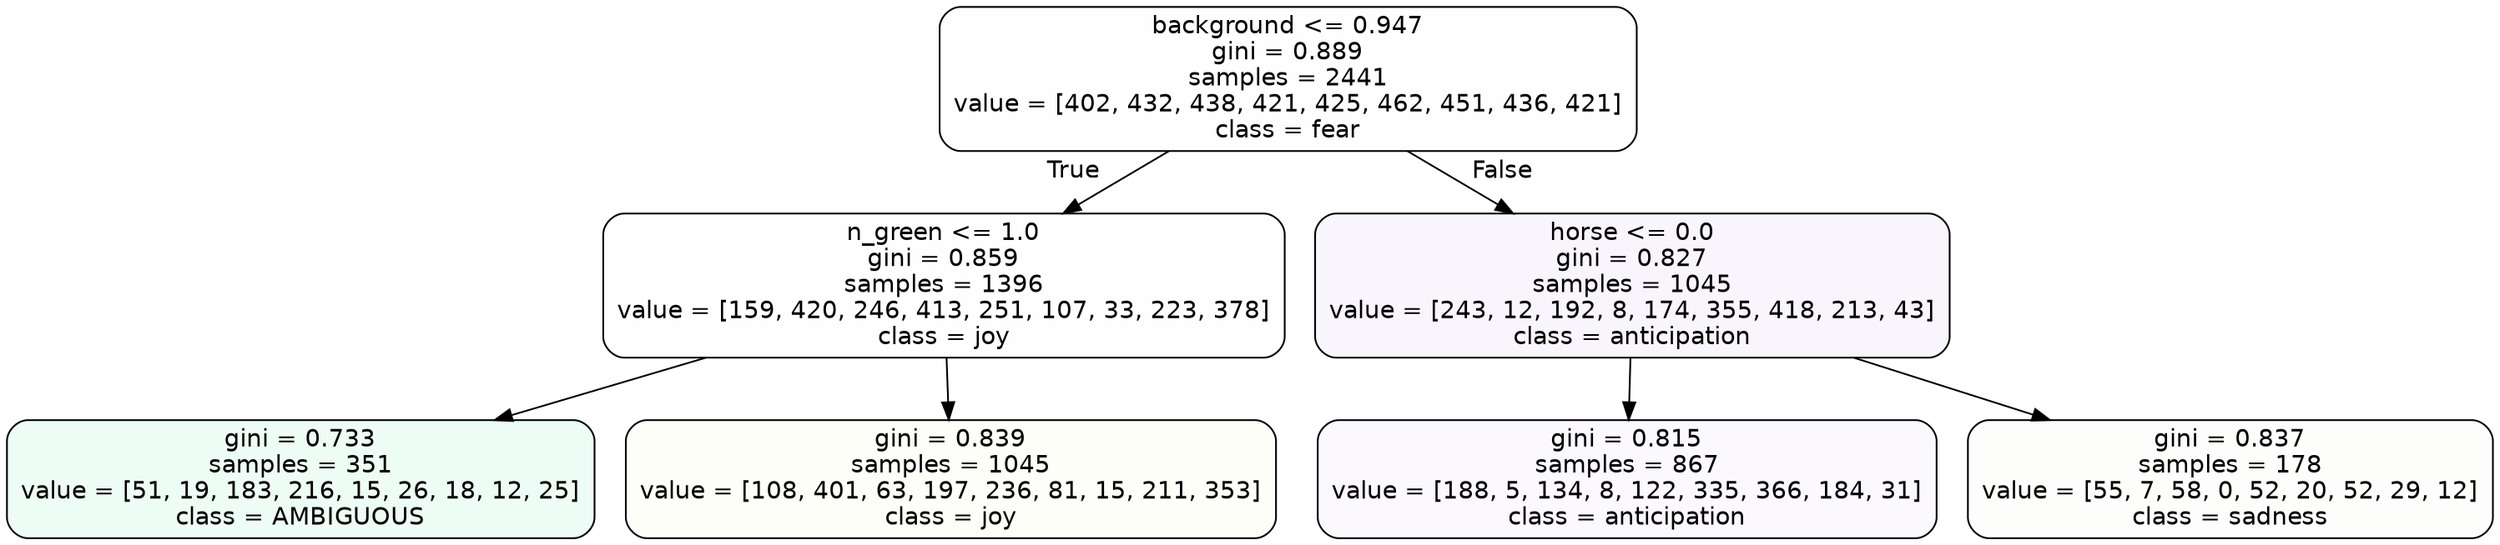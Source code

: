 digraph Tree {
node [shape=box, style="filled, rounded", color="black", fontname=helvetica] ;
edge [fontname=helvetica] ;
0 [label="background <= 0.947\ngini = 0.889\nsamples = 2441\nvalue = [402, 432, 438, 421, 425, 462, 451, 436, 421]\nclass = fear", fillcolor="#3964e501"] ;
1 [label="n_green <= 1.0\ngini = 0.859\nsamples = 1396\nvalue = [159, 420, 246, 413, 251, 107, 33, 223, 378]\nclass = joy", fillcolor="#d7e53901"] ;
0 -> 1 [labeldistance=2.5, labelangle=45, headlabel="True"] ;
2 [label="gini = 0.733\nsamples = 351\nvalue = [51, 19, 183, 216, 15, 26, 18, 12, 25]\nclass = AMBIGUOUS", fillcolor="#39e58116"] ;
1 -> 2 ;
3 [label="gini = 0.839\nsamples = 1045\nvalue = [108, 401, 63, 197, 236, 81, 15, 211, 353]\nclass = joy", fillcolor="#d7e53909"] ;
1 -> 3 ;
4 [label="horse <= 0.0\ngini = 0.827\nsamples = 1045\nvalue = [243, 12, 192, 8, 174, 355, 418, 213, 43]\nclass = anticipation", fillcolor="#8139e50c"] ;
0 -> 4 [labeldistance=2.5, labelangle=-45, headlabel="False"] ;
5 [label="gini = 0.815\nsamples = 867\nvalue = [188, 5, 134, 8, 122, 335, 366, 184, 31]\nclass = anticipation", fillcolor="#8139e508"] ;
4 -> 5 ;
6 [label="gini = 0.837\nsamples = 178\nvalue = [55, 7, 58, 0, 52, 20, 52, 29, 12]\nclass = sadness", fillcolor="#64e53903"] ;
4 -> 6 ;
}